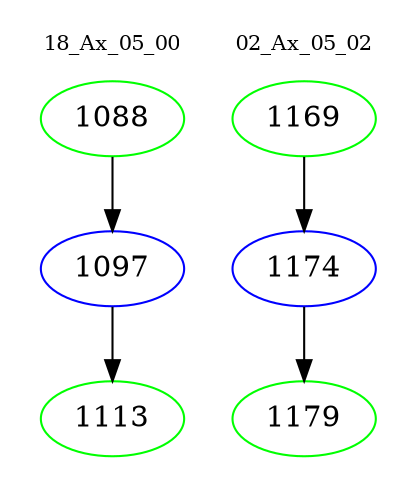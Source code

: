 digraph{
subgraph cluster_0 {
color = white
label = "18_Ax_05_00";
fontsize=10;
T0_1088 [label="1088", color="green"]
T0_1088 -> T0_1097 [color="black"]
T0_1097 [label="1097", color="blue"]
T0_1097 -> T0_1113 [color="black"]
T0_1113 [label="1113", color="green"]
}
subgraph cluster_1 {
color = white
label = "02_Ax_05_02";
fontsize=10;
T1_1169 [label="1169", color="green"]
T1_1169 -> T1_1174 [color="black"]
T1_1174 [label="1174", color="blue"]
T1_1174 -> T1_1179 [color="black"]
T1_1179 [label="1179", color="green"]
}
}
